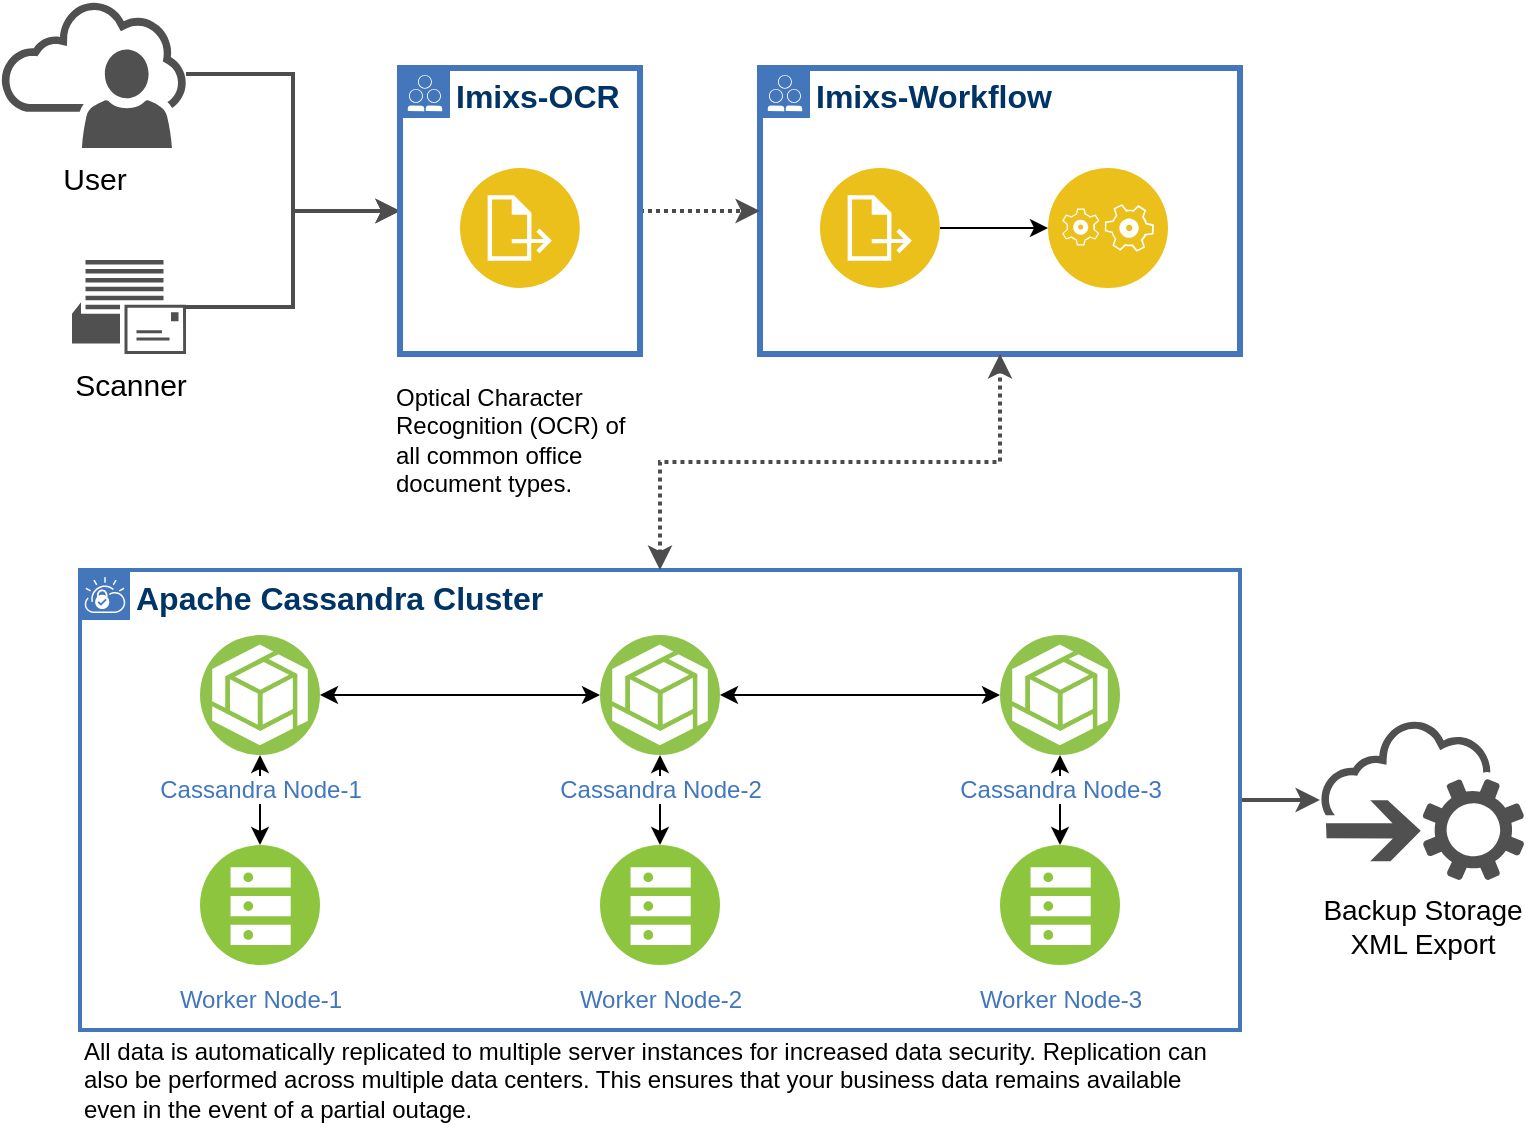<mxfile version="13.7.3" type="device"><diagram id="B5nKMUZ4Oj4fQWvD0Bmc" name="Seite-1"><mxGraphModel dx="1235" dy="724" grid="1" gridSize="10" guides="1" tooltips="1" connect="1" arrows="1" fold="1" page="1" pageScale="1" pageWidth="827" pageHeight="1169" math="0" shadow="0"><root><mxCell id="0"/><mxCell id="1" parent="0"/><mxCell id="9wHzd0In4hkkjLLAUm8Q-2" value="Imixs-Workflow" style="shape=mxgraph.ibm.box;prType=public;fontStyle=1;verticalAlign=top;align=left;spacingLeft=32;spacingTop=4;fillColor=none;rounded=0;whiteSpace=wrap;html=1;strokeColor=#4376BB;strokeWidth=3;dashed=0;container=1;spacing=-4;collapsible=0;expand=0;recursiveResize=0;fontSize=16;fontColor=#003366;" parent="1" vertex="1"><mxGeometry x="420" y="104" width="240" height="143" as="geometry"/></mxCell><mxCell id="9wHzd0In4hkkjLLAUm8Q-9" value="" style="aspect=fixed;perimeter=ellipsePerimeter;html=1;align=center;shadow=0;dashed=0;fontColor=#4277BB;labelBackgroundColor=#ffffff;fontSize=12;spacingTop=3;image;image=img/lib/ibm/applications/application_logic.svg;" parent="9wHzd0In4hkkjLLAUm8Q-2" vertex="1"><mxGeometry x="144" y="50" width="60" height="60" as="geometry"/></mxCell><mxCell id="9wHzd0In4hkkjLLAUm8Q-11" style="edgeStyle=orthogonalEdgeStyle;rounded=0;orthogonalLoop=1;jettySize=auto;html=1;entryX=0;entryY=0.5;entryDx=0;entryDy=0;fontSize=15;" parent="9wHzd0In4hkkjLLAUm8Q-2" source="9wHzd0In4hkkjLLAUm8Q-10" target="9wHzd0In4hkkjLLAUm8Q-9" edge="1"><mxGeometry relative="1" as="geometry"/></mxCell><mxCell id="9wHzd0In4hkkjLLAUm8Q-10" value="" style="aspect=fixed;perimeter=ellipsePerimeter;html=1;align=center;shadow=0;dashed=0;fontColor=#4277BB;labelBackgroundColor=#ffffff;fontSize=12;spacingTop=3;image;image=img/lib/ibm/applications/annotate.svg;" parent="9wHzd0In4hkkjLLAUm8Q-2" vertex="1"><mxGeometry x="30" y="50" width="60" height="60" as="geometry"/></mxCell><mxCell id="9wHzd0In4hkkjLLAUm8Q-32" style="edgeStyle=orthogonalEdgeStyle;rounded=0;orthogonalLoop=1;jettySize=auto;html=1;strokeColor=#4D4D4D;strokeWidth=2;fontSize=14;fontColor=#000000;" parent="1" source="9wHzd0In4hkkjLLAUm8Q-3" target="9wHzd0In4hkkjLLAUm8Q-31" edge="1"><mxGeometry relative="1" as="geometry"/></mxCell><mxCell id="9wHzd0In4hkkjLLAUm8Q-3" value="Apache Cassandra Cluster" style="shape=mxgraph.ibm.box;prType=vpc;fontStyle=1;verticalAlign=top;align=left;spacingLeft=32;spacingTop=4;fillColor=none;rounded=0;whiteSpace=wrap;html=1;strokeColor=#4376BB;strokeWidth=2;dashed=0;container=1;spacing=-4;collapsible=0;expand=0;recursiveResize=0;fontSize=16;fontColor=#003366;" parent="1" vertex="1"><mxGeometry x="80" y="355" width="580" height="230" as="geometry"/></mxCell><mxCell id="9wHzd0In4hkkjLLAUm8Q-13" value="Worker Node-1" style="aspect=fixed;perimeter=ellipsePerimeter;html=1;align=center;shadow=0;dashed=0;fontColor=#4277BB;labelBackgroundColor=#ffffff;fontSize=12;spacingTop=3;image;image=img/lib/ibm/vpc/BareMetalServer.svg;" parent="9wHzd0In4hkkjLLAUm8Q-3" vertex="1"><mxGeometry x="60" y="137.5" width="60" height="60" as="geometry"/></mxCell><mxCell id="9wHzd0In4hkkjLLAUm8Q-16" value="Worker Node-2" style="aspect=fixed;perimeter=ellipsePerimeter;html=1;align=center;shadow=0;dashed=0;fontColor=#4277BB;labelBackgroundColor=#ffffff;fontSize=12;spacingTop=3;image;image=img/lib/ibm/vpc/BareMetalServer.svg;" parent="9wHzd0In4hkkjLLAUm8Q-3" vertex="1"><mxGeometry x="260" y="137.5" width="60" height="60" as="geometry"/></mxCell><mxCell id="9wHzd0In4hkkjLLAUm8Q-17" value="Worker Node-3" style="aspect=fixed;perimeter=ellipsePerimeter;html=1;align=center;shadow=0;dashed=0;fontColor=#4277BB;labelBackgroundColor=#ffffff;fontSize=12;spacingTop=3;image;image=img/lib/ibm/vpc/BareMetalServer.svg;" parent="9wHzd0In4hkkjLLAUm8Q-3" vertex="1"><mxGeometry x="460" y="137.5" width="60" height="60" as="geometry"/></mxCell><mxCell id="9wHzd0In4hkkjLLAUm8Q-26" value="" style="html=1;labelBackgroundColor=#ffffff;startArrow=classic;startFill=1;startSize=6;endArrow=classic;endFill=1;endSize=6;jettySize=auto;orthogonalLoop=1;strokeWidth=1;fontSize=14;" parent="9wHzd0In4hkkjLLAUm8Q-3" source="9wHzd0In4hkkjLLAUm8Q-33" target="9wHzd0In4hkkjLLAUm8Q-34" edge="1"><mxGeometry width="60" height="60" relative="1" as="geometry"><mxPoint x="170" y="45" as="sourcePoint"/><mxPoint x="230" y="-15" as="targetPoint"/></mxGeometry></mxCell><mxCell id="9wHzd0In4hkkjLLAUm8Q-27" value="" style="html=1;labelBackgroundColor=#ffffff;startArrow=classic;startFill=1;startSize=6;endArrow=classic;endFill=1;endSize=6;jettySize=auto;orthogonalLoop=1;strokeWidth=1;fontSize=14;" parent="9wHzd0In4hkkjLLAUm8Q-3" source="9wHzd0In4hkkjLLAUm8Q-34" target="9wHzd0In4hkkjLLAUm8Q-35" edge="1"><mxGeometry width="60" height="60" relative="1" as="geometry"><mxPoint x="170" y="45" as="sourcePoint"/><mxPoint x="230" y="-15" as="targetPoint"/></mxGeometry></mxCell><mxCell id="9wHzd0In4hkkjLLAUm8Q-28" value="" style="html=1;labelBackgroundColor=#ffffff;startArrow=classic;startFill=1;startSize=6;endArrow=classic;endFill=1;endSize=6;jettySize=auto;orthogonalLoop=1;strokeWidth=1;fontSize=14;" parent="9wHzd0In4hkkjLLAUm8Q-3" source="9wHzd0In4hkkjLLAUm8Q-13" target="9wHzd0In4hkkjLLAUm8Q-33" edge="1"><mxGeometry width="60" height="60" relative="1" as="geometry"><mxPoint x="170" y="45" as="sourcePoint"/><mxPoint x="230" y="-15" as="targetPoint"/></mxGeometry></mxCell><mxCell id="9wHzd0In4hkkjLLAUm8Q-29" value="" style="html=1;labelBackgroundColor=#ffffff;startArrow=classic;startFill=1;startSize=6;endArrow=classic;endFill=1;endSize=6;jettySize=auto;orthogonalLoop=1;strokeWidth=1;fontSize=14;" parent="9wHzd0In4hkkjLLAUm8Q-3" source="9wHzd0In4hkkjLLAUm8Q-16" target="9wHzd0In4hkkjLLAUm8Q-34" edge="1"><mxGeometry width="60" height="60" relative="1" as="geometry"><mxPoint x="210" y="200" as="sourcePoint"/><mxPoint x="170" as="targetPoint"/></mxGeometry></mxCell><mxCell id="9wHzd0In4hkkjLLAUm8Q-30" value="" style="html=1;labelBackgroundColor=#ffffff;startArrow=classic;startFill=1;startSize=6;endArrow=classic;endFill=1;endSize=6;jettySize=auto;orthogonalLoop=1;strokeWidth=1;fontSize=14;" parent="9wHzd0In4hkkjLLAUm8Q-3" source="9wHzd0In4hkkjLLAUm8Q-17" target="9wHzd0In4hkkjLLAUm8Q-35" edge="1"><mxGeometry width="60" height="60" relative="1" as="geometry"><mxPoint x="170" y="45" as="sourcePoint"/><mxPoint x="230" y="-15" as="targetPoint"/></mxGeometry></mxCell><mxCell id="9wHzd0In4hkkjLLAUm8Q-33" value="Cassandra Node-1" style="aspect=fixed;perimeter=ellipsePerimeter;html=1;align=center;shadow=0;dashed=0;fontColor=#4277BB;labelBackgroundColor=#ffffff;fontSize=12;spacingTop=3;image;image=img/lib/ibm/vpc/ObjectStorage.svg;" parent="9wHzd0In4hkkjLLAUm8Q-3" vertex="1"><mxGeometry x="60" y="32.5" width="60" height="60" as="geometry"/></mxCell><mxCell id="9wHzd0In4hkkjLLAUm8Q-34" value="Cassandra Node-2" style="aspect=fixed;perimeter=ellipsePerimeter;html=1;align=center;shadow=0;dashed=0;fontColor=#4277BB;labelBackgroundColor=#ffffff;fontSize=12;spacingTop=3;image;image=img/lib/ibm/vpc/ObjectStorage.svg;" parent="9wHzd0In4hkkjLLAUm8Q-3" vertex="1"><mxGeometry x="260" y="32.5" width="60" height="60" as="geometry"/></mxCell><mxCell id="9wHzd0In4hkkjLLAUm8Q-35" value="Cassandra Node-3" style="aspect=fixed;perimeter=ellipsePerimeter;html=1;align=center;shadow=0;dashed=0;fontColor=#4277BB;labelBackgroundColor=#ffffff;fontSize=12;spacingTop=3;image;image=img/lib/ibm/vpc/ObjectStorage.svg;" parent="9wHzd0In4hkkjLLAUm8Q-3" vertex="1"><mxGeometry x="460" y="32.5" width="60" height="60" as="geometry"/></mxCell><mxCell id="9wHzd0In4hkkjLLAUm8Q-24" style="edgeStyle=orthogonalEdgeStyle;rounded=0;orthogonalLoop=1;jettySize=auto;html=1;fontSize=16;fontColor=#003366;strokeColor=#4D4D4D;strokeWidth=2;" parent="1" source="9wHzd0In4hkkjLLAUm8Q-4" target="9wHzd0In4hkkjLLAUm8Q-19" edge="1"><mxGeometry relative="1" as="geometry"/></mxCell><mxCell id="9wHzd0In4hkkjLLAUm8Q-4" value="User" style="pointerEvents=1;shadow=0;dashed=0;html=1;strokeColor=none;fillColor=#505050;labelPosition=center;verticalLabelPosition=bottom;outlineConnect=0;verticalAlign=top;align=center;shape=mxgraph.office.clouds.online_user;fontSize=15;" parent="1" vertex="1"><mxGeometry x="40" y="70" width="93" height="74" as="geometry"/></mxCell><mxCell id="9wHzd0In4hkkjLLAUm8Q-25" style="edgeStyle=orthogonalEdgeStyle;rounded=0;orthogonalLoop=1;jettySize=auto;html=1;fontSize=16;fontColor=#003366;strokeColor=#4D4D4D;strokeWidth=2;" parent="1" source="9wHzd0In4hkkjLLAUm8Q-6" target="9wHzd0In4hkkjLLAUm8Q-19" edge="1"><mxGeometry relative="1" as="geometry"/></mxCell><mxCell id="9wHzd0In4hkkjLLAUm8Q-6" value="Scanner" style="pointerEvents=1;shadow=0;dashed=0;html=1;strokeColor=none;fillColor=#505050;labelPosition=center;verticalLabelPosition=bottom;verticalAlign=top;outlineConnect=0;align=center;shape=mxgraph.office.communications.email_workloaad;fontSize=15;" parent="1" vertex="1"><mxGeometry x="76" y="200" width="57" height="47" as="geometry"/></mxCell><mxCell id="9wHzd0In4hkkjLLAUm8Q-18" value="" style="edgeStyle=elbowEdgeStyle;rounded=0;elbow=vertical;html=1;labelBackgroundColor=#ffffff;startArrow=classic;startFill=1;startSize=6;endArrow=classic;endFill=1;endSize=6;jettySize=auto;orthogonalLoop=1;strokeWidth=2;fontSize=14;strokeColor=#4D4D4D;dashed=1;dashPattern=1 1;" parent="1" source="9wHzd0In4hkkjLLAUm8Q-3" target="9wHzd0In4hkkjLLAUm8Q-2" edge="1"><mxGeometry width="60" height="60" relative="1" as="geometry"><mxPoint x="250" y="400" as="sourcePoint"/><mxPoint x="310" y="340" as="targetPoint"/></mxGeometry></mxCell><mxCell id="9wHzd0In4hkkjLLAUm8Q-23" style="edgeStyle=orthogonalEdgeStyle;rounded=0;orthogonalLoop=1;jettySize=auto;html=1;fontSize=16;fontColor=#003366;strokeWidth=2;strokeColor=#4D4D4D;dashed=1;dashPattern=1 1;" parent="1" source="9wHzd0In4hkkjLLAUm8Q-19" target="9wHzd0In4hkkjLLAUm8Q-2" edge="1"><mxGeometry relative="1" as="geometry"/></mxCell><mxCell id="9wHzd0In4hkkjLLAUm8Q-19" value="Imixs-OCR" style="shape=mxgraph.ibm.box;prType=public;fontStyle=1;verticalAlign=top;align=left;spacingLeft=32;spacingTop=4;fillColor=none;rounded=0;whiteSpace=wrap;html=1;strokeColor=#4376BB;strokeWidth=3;dashed=0;container=1;spacing=-4;collapsible=0;expand=0;recursiveResize=0;fontSize=16;fontColor=#003366;" parent="1" vertex="1"><mxGeometry x="240" y="104" width="120" height="143" as="geometry"/></mxCell><mxCell id="9wHzd0In4hkkjLLAUm8Q-22" value="" style="aspect=fixed;perimeter=ellipsePerimeter;html=1;align=center;shadow=0;dashed=0;fontColor=#4277BB;labelBackgroundColor=#ffffff;fontSize=12;spacingTop=3;image;image=img/lib/ibm/applications/annotate.svg;" parent="9wHzd0In4hkkjLLAUm8Q-19" vertex="1"><mxGeometry x="30" y="50" width="60" height="60" as="geometry"/></mxCell><mxCell id="9wHzd0In4hkkjLLAUm8Q-31" value="Backup Storage&lt;br&gt;XML Export" style="pointerEvents=1;shadow=0;dashed=0;html=1;strokeColor=none;fillColor=#505050;labelPosition=center;verticalLabelPosition=bottom;outlineConnect=0;verticalAlign=top;align=center;shape=mxgraph.office.clouds.cloud_service_request;fontSize=14;" parent="1" vertex="1"><mxGeometry x="700" y="430" width="102" height="80" as="geometry"/></mxCell><mxCell id="9wHzd0In4hkkjLLAUm8Q-36" value="All data is automatically replicated to multiple server instances for increased data security. Replication can also be performed across multiple data centers. This ensures that your business data remains available even in the event of a partial outage." style="text;html=1;strokeColor=none;fillColor=none;align=left;verticalAlign=middle;whiteSpace=wrap;rounded=0;fontSize=12;fontColor=#000000;labelPosition=center;verticalLabelPosition=middle;" parent="1" vertex="1"><mxGeometry x="80" y="590" width="580" height="40" as="geometry"/></mxCell><mxCell id="9wHzd0In4hkkjLLAUm8Q-37" value="Optical Character Recognition (OCR) of all common office document types.&amp;nbsp;" style="text;html=1;strokeColor=none;fillColor=none;align=left;verticalAlign=middle;whiteSpace=wrap;rounded=0;fontSize=12;fontColor=#000000;labelPosition=center;verticalLabelPosition=middle;" parent="1" vertex="1"><mxGeometry x="235.75" y="260" width="128.5" height="60" as="geometry"/></mxCell></root></mxGraphModel></diagram></mxfile>
